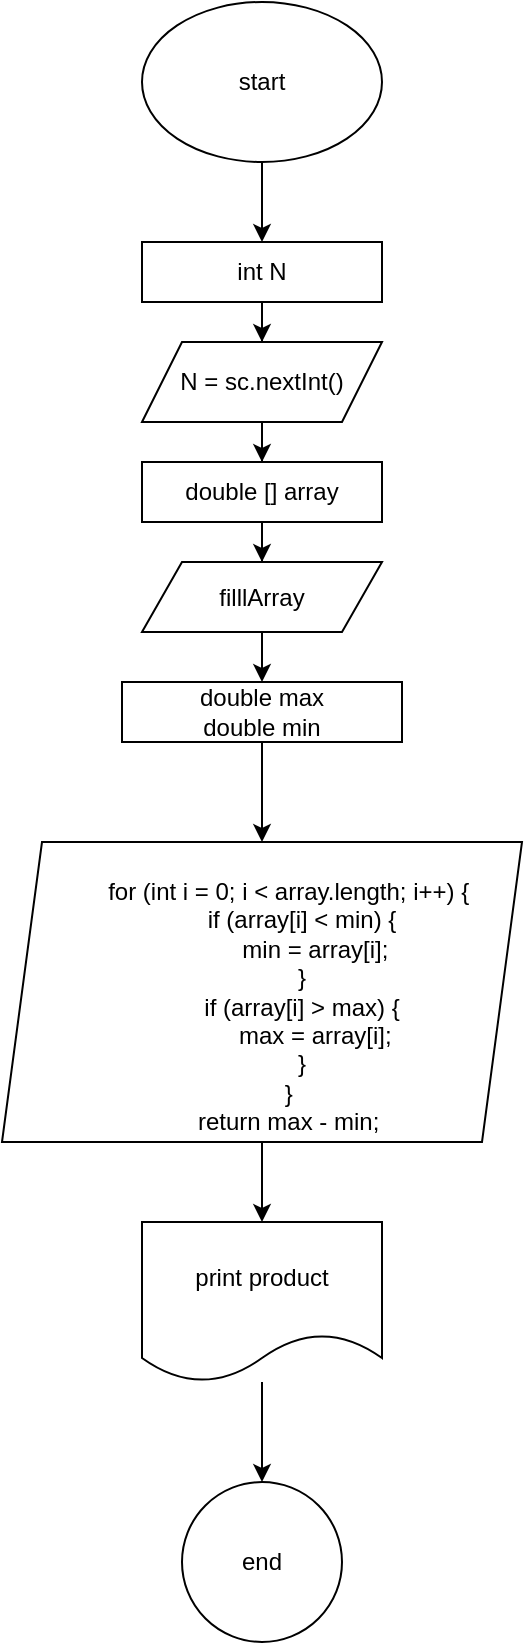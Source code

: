 <mxfile version="21.6.5" type="device">
  <diagram name="Страница 1" id="dmqBlUMuBxOmujktIfZs">
    <mxGraphModel dx="1038" dy="616" grid="1" gridSize="10" guides="1" tooltips="1" connect="1" arrows="1" fold="1" page="1" pageScale="1" pageWidth="827" pageHeight="1169" math="0" shadow="0">
      <root>
        <mxCell id="0" />
        <mxCell id="1" parent="0" />
        <mxCell id="AGZK4Cl32TVpogPCGome-3" value="" style="edgeStyle=orthogonalEdgeStyle;rounded=0;orthogonalLoop=1;jettySize=auto;html=1;" parent="1" source="AGZK4Cl32TVpogPCGome-1" target="AGZK4Cl32TVpogPCGome-2" edge="1">
          <mxGeometry relative="1" as="geometry" />
        </mxCell>
        <mxCell id="AGZK4Cl32TVpogPCGome-1" value="start" style="ellipse;whiteSpace=wrap;html=1;" parent="1" vertex="1">
          <mxGeometry x="340" y="30" width="120" height="80" as="geometry" />
        </mxCell>
        <mxCell id="AGZK4Cl32TVpogPCGome-5" value="" style="edgeStyle=orthogonalEdgeStyle;rounded=0;orthogonalLoop=1;jettySize=auto;html=1;" parent="1" source="AGZK4Cl32TVpogPCGome-2" target="AGZK4Cl32TVpogPCGome-4" edge="1">
          <mxGeometry relative="1" as="geometry" />
        </mxCell>
        <mxCell id="AGZK4Cl32TVpogPCGome-2" value="int N" style="whiteSpace=wrap;html=1;" parent="1" vertex="1">
          <mxGeometry x="340" y="150" width="120" height="30" as="geometry" />
        </mxCell>
        <mxCell id="AGZK4Cl32TVpogPCGome-7" value="" style="edgeStyle=orthogonalEdgeStyle;rounded=0;orthogonalLoop=1;jettySize=auto;html=1;" parent="1" source="AGZK4Cl32TVpogPCGome-4" target="AGZK4Cl32TVpogPCGome-6" edge="1">
          <mxGeometry relative="1" as="geometry" />
        </mxCell>
        <mxCell id="AGZK4Cl32TVpogPCGome-4" value="N = sc.nextInt()" style="shape=parallelogram;perimeter=parallelogramPerimeter;whiteSpace=wrap;html=1;fixedSize=1;" parent="1" vertex="1">
          <mxGeometry x="340" y="200" width="120" height="40" as="geometry" />
        </mxCell>
        <mxCell id="AGZK4Cl32TVpogPCGome-9" value="" style="edgeStyle=orthogonalEdgeStyle;rounded=0;orthogonalLoop=1;jettySize=auto;html=1;" parent="1" source="AGZK4Cl32TVpogPCGome-6" target="AGZK4Cl32TVpogPCGome-8" edge="1">
          <mxGeometry relative="1" as="geometry" />
        </mxCell>
        <mxCell id="AGZK4Cl32TVpogPCGome-6" value="double [] array" style="whiteSpace=wrap;html=1;" parent="1" vertex="1">
          <mxGeometry x="340" y="260" width="120" height="30" as="geometry" />
        </mxCell>
        <mxCell id="AGZK4Cl32TVpogPCGome-11" value="" style="edgeStyle=orthogonalEdgeStyle;rounded=0;orthogonalLoop=1;jettySize=auto;html=1;" parent="1" source="AGZK4Cl32TVpogPCGome-8" edge="1">
          <mxGeometry relative="1" as="geometry">
            <mxPoint x="400" y="370" as="targetPoint" />
          </mxGeometry>
        </mxCell>
        <mxCell id="AGZK4Cl32TVpogPCGome-8" value="filllArray" style="shape=parallelogram;perimeter=parallelogramPerimeter;whiteSpace=wrap;html=1;fixedSize=1;" parent="1" vertex="1">
          <mxGeometry x="340" y="310" width="120" height="35" as="geometry" />
        </mxCell>
        <mxCell id="AGZK4Cl32TVpogPCGome-14" value="end" style="ellipse;whiteSpace=wrap;html=1;" parent="1" vertex="1">
          <mxGeometry x="360" y="770" width="80" height="80" as="geometry" />
        </mxCell>
        <mxCell id="tHu11fAnHeRFhPbnoGE5-3" value="" style="edgeStyle=orthogonalEdgeStyle;rounded=0;orthogonalLoop=1;jettySize=auto;html=1;" parent="1" source="tHu11fAnHeRFhPbnoGE5-1" target="tHu11fAnHeRFhPbnoGE5-2" edge="1">
          <mxGeometry relative="1" as="geometry" />
        </mxCell>
        <mxCell id="tHu11fAnHeRFhPbnoGE5-1" value="double max&lt;br&gt;double min" style="rounded=0;whiteSpace=wrap;html=1;" parent="1" vertex="1">
          <mxGeometry x="330" y="370" width="140" height="30" as="geometry" />
        </mxCell>
        <mxCell id="tHu11fAnHeRFhPbnoGE5-5" value="" style="edgeStyle=orthogonalEdgeStyle;rounded=0;orthogonalLoop=1;jettySize=auto;html=1;" parent="1" source="tHu11fAnHeRFhPbnoGE5-2" target="tHu11fAnHeRFhPbnoGE5-4" edge="1">
          <mxGeometry relative="1" as="geometry" />
        </mxCell>
        <mxCell id="tHu11fAnHeRFhPbnoGE5-2" value="&lt;div&gt;&lt;br&gt;&lt;/div&gt;&lt;div&gt;&amp;nbsp; &amp;nbsp; &amp;nbsp; &amp;nbsp; for (int i = 0; i &amp;lt; array.length; i++) {&lt;/div&gt;&lt;div&gt;&amp;nbsp; &amp;nbsp; &amp;nbsp; &amp;nbsp; &amp;nbsp; &amp;nbsp; if (array[i] &amp;lt; min) {&lt;/div&gt;&lt;div&gt;&amp;nbsp; &amp;nbsp; &amp;nbsp; &amp;nbsp; &amp;nbsp; &amp;nbsp; &amp;nbsp; &amp;nbsp; min = array[i];&lt;/div&gt;&lt;div&gt;&amp;nbsp; &amp;nbsp; &amp;nbsp; &amp;nbsp; &amp;nbsp; &amp;nbsp; }&lt;/div&gt;&lt;div&gt;&amp;nbsp; &amp;nbsp; &amp;nbsp; &amp;nbsp; &amp;nbsp; &amp;nbsp; if (array[i] &amp;gt; max) {&lt;/div&gt;&lt;div&gt;&amp;nbsp; &amp;nbsp; &amp;nbsp; &amp;nbsp; &amp;nbsp; &amp;nbsp; &amp;nbsp; &amp;nbsp; max = array[i];&lt;/div&gt;&lt;div&gt;&amp;nbsp; &amp;nbsp; &amp;nbsp; &amp;nbsp; &amp;nbsp; &amp;nbsp; }&lt;/div&gt;&lt;div&gt;&amp;nbsp; &amp;nbsp; &amp;nbsp; &amp;nbsp; }&lt;/div&gt;&lt;div&gt;&amp;nbsp; &amp;nbsp; &amp;nbsp; &amp;nbsp; return max - min;&lt;/div&gt;" style="shape=parallelogram;perimeter=parallelogramPerimeter;whiteSpace=wrap;html=1;fixedSize=1;rounded=0;" parent="1" vertex="1">
          <mxGeometry x="270" y="450" width="260" height="150" as="geometry" />
        </mxCell>
        <mxCell id="tHu11fAnHeRFhPbnoGE5-6" value="" style="edgeStyle=orthogonalEdgeStyle;rounded=0;orthogonalLoop=1;jettySize=auto;html=1;" parent="1" source="tHu11fAnHeRFhPbnoGE5-4" target="AGZK4Cl32TVpogPCGome-14" edge="1">
          <mxGeometry relative="1" as="geometry" />
        </mxCell>
        <mxCell id="tHu11fAnHeRFhPbnoGE5-4" value="print product" style="shape=document;whiteSpace=wrap;html=1;boundedLbl=1;rounded=0;" parent="1" vertex="1">
          <mxGeometry x="340" y="640" width="120" height="80" as="geometry" />
        </mxCell>
      </root>
    </mxGraphModel>
  </diagram>
</mxfile>
